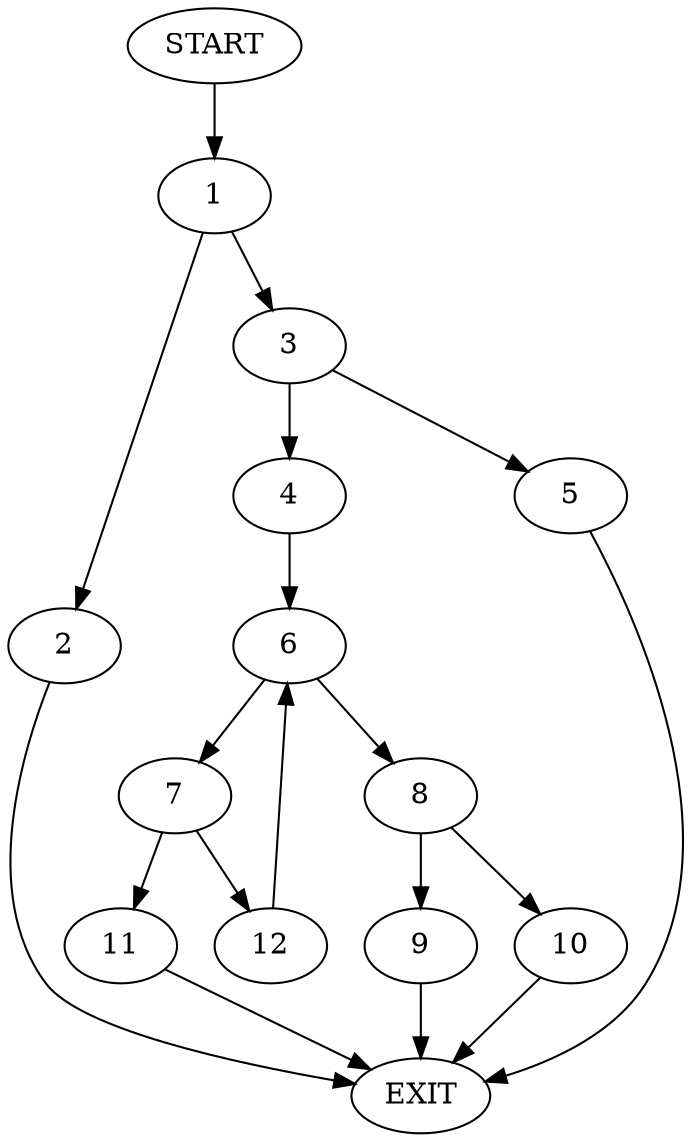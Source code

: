 digraph {
0 [label="START"]
13 [label="EXIT"]
0 -> 1
1 -> 2
1 -> 3
2 -> 13
3 -> 4
3 -> 5
4 -> 6
5 -> 13
6 -> 7
6 -> 8
8 -> 9
8 -> 10
7 -> 11
7 -> 12
11 -> 13
12 -> 6
9 -> 13
10 -> 13
}
